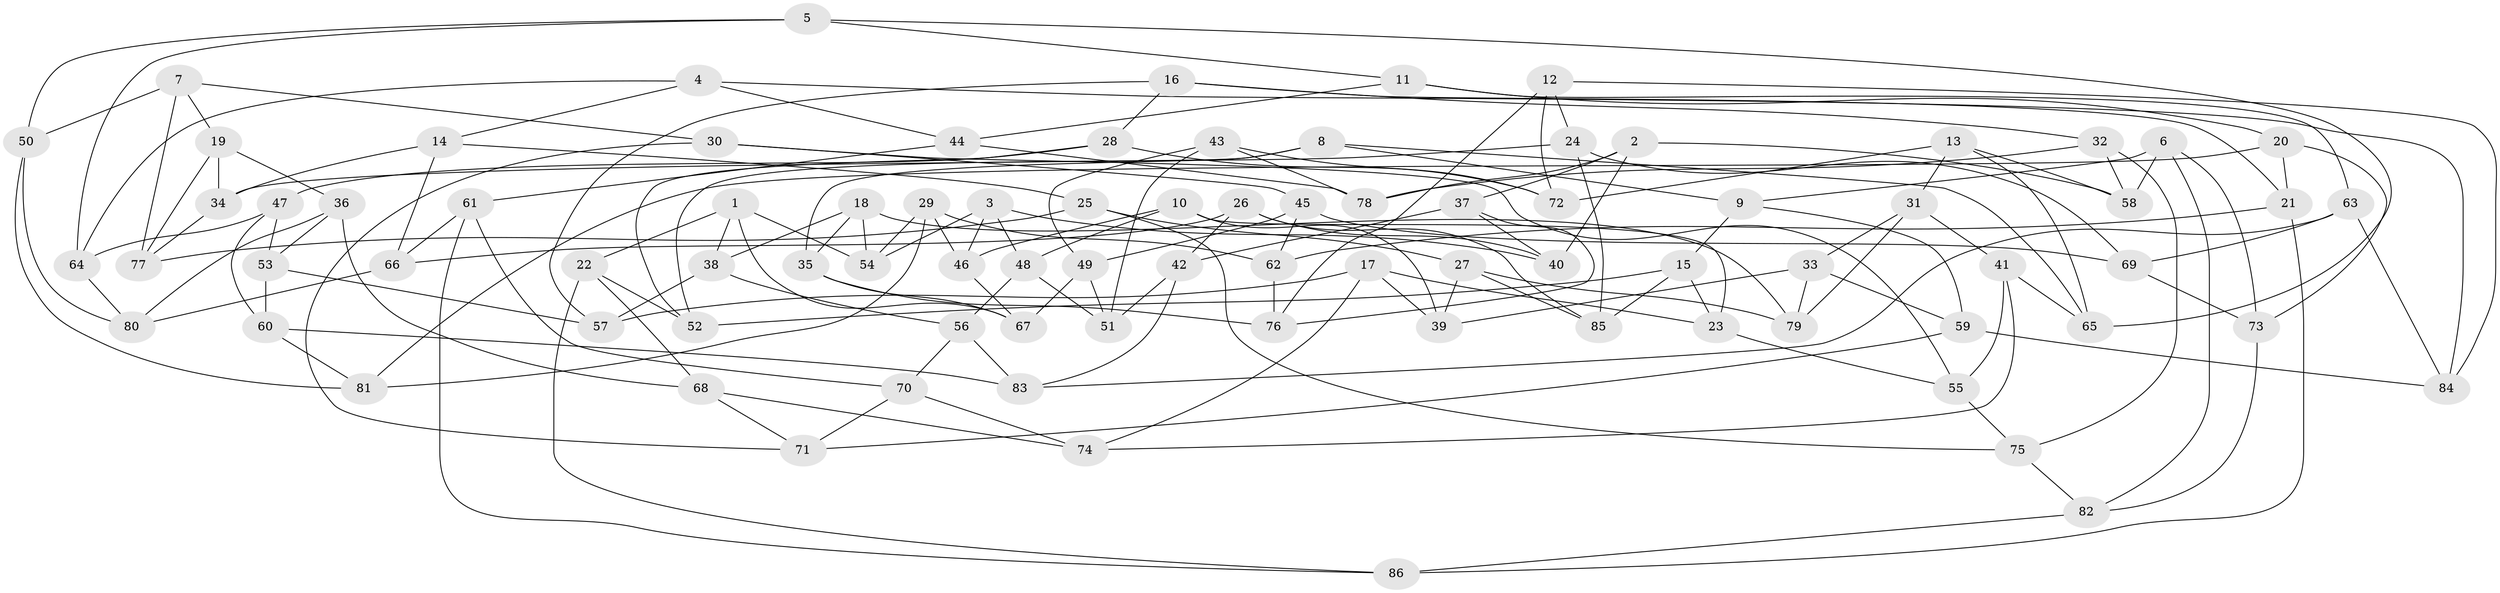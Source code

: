 // coarse degree distribution, {6: 0.49056603773584906, 5: 0.1320754716981132, 4: 0.3584905660377358, 3: 0.018867924528301886}
// Generated by graph-tools (version 1.1) at 2025/24/03/03/25 07:24:25]
// undirected, 86 vertices, 172 edges
graph export_dot {
graph [start="1"]
  node [color=gray90,style=filled];
  1;
  2;
  3;
  4;
  5;
  6;
  7;
  8;
  9;
  10;
  11;
  12;
  13;
  14;
  15;
  16;
  17;
  18;
  19;
  20;
  21;
  22;
  23;
  24;
  25;
  26;
  27;
  28;
  29;
  30;
  31;
  32;
  33;
  34;
  35;
  36;
  37;
  38;
  39;
  40;
  41;
  42;
  43;
  44;
  45;
  46;
  47;
  48;
  49;
  50;
  51;
  52;
  53;
  54;
  55;
  56;
  57;
  58;
  59;
  60;
  61;
  62;
  63;
  64;
  65;
  66;
  67;
  68;
  69;
  70;
  71;
  72;
  73;
  74;
  75;
  76;
  77;
  78;
  79;
  80;
  81;
  82;
  83;
  84;
  85;
  86;
  1 -- 67;
  1 -- 54;
  1 -- 38;
  1 -- 22;
  2 -- 37;
  2 -- 78;
  2 -- 58;
  2 -- 40;
  3 -- 54;
  3 -- 40;
  3 -- 46;
  3 -- 48;
  4 -- 84;
  4 -- 44;
  4 -- 14;
  4 -- 64;
  5 -- 50;
  5 -- 65;
  5 -- 11;
  5 -- 64;
  6 -- 73;
  6 -- 9;
  6 -- 82;
  6 -- 58;
  7 -- 50;
  7 -- 30;
  7 -- 77;
  7 -- 19;
  8 -- 52;
  8 -- 9;
  8 -- 35;
  8 -- 65;
  9 -- 15;
  9 -- 59;
  10 -- 23;
  10 -- 48;
  10 -- 46;
  10 -- 39;
  11 -- 63;
  11 -- 20;
  11 -- 44;
  12 -- 24;
  12 -- 72;
  12 -- 76;
  12 -- 84;
  13 -- 65;
  13 -- 58;
  13 -- 72;
  13 -- 31;
  14 -- 34;
  14 -- 25;
  14 -- 66;
  15 -- 85;
  15 -- 23;
  15 -- 52;
  16 -- 57;
  16 -- 32;
  16 -- 28;
  16 -- 21;
  17 -- 57;
  17 -- 23;
  17 -- 74;
  17 -- 39;
  18 -- 79;
  18 -- 54;
  18 -- 38;
  18 -- 35;
  19 -- 36;
  19 -- 34;
  19 -- 77;
  20 -- 81;
  20 -- 73;
  20 -- 21;
  21 -- 86;
  21 -- 62;
  22 -- 68;
  22 -- 86;
  22 -- 52;
  23 -- 55;
  24 -- 85;
  24 -- 69;
  24 -- 34;
  25 -- 77;
  25 -- 75;
  25 -- 27;
  26 -- 66;
  26 -- 42;
  26 -- 40;
  26 -- 85;
  27 -- 39;
  27 -- 85;
  27 -- 79;
  28 -- 52;
  28 -- 47;
  28 -- 72;
  29 -- 54;
  29 -- 62;
  29 -- 46;
  29 -- 81;
  30 -- 71;
  30 -- 45;
  30 -- 55;
  31 -- 79;
  31 -- 41;
  31 -- 33;
  32 -- 75;
  32 -- 58;
  32 -- 78;
  33 -- 59;
  33 -- 39;
  33 -- 79;
  34 -- 77;
  35 -- 67;
  35 -- 76;
  36 -- 68;
  36 -- 80;
  36 -- 53;
  37 -- 76;
  37 -- 40;
  37 -- 42;
  38 -- 56;
  38 -- 57;
  41 -- 74;
  41 -- 65;
  41 -- 55;
  42 -- 51;
  42 -- 83;
  43 -- 51;
  43 -- 49;
  43 -- 78;
  43 -- 72;
  44 -- 61;
  44 -- 78;
  45 -- 62;
  45 -- 69;
  45 -- 49;
  46 -- 67;
  47 -- 53;
  47 -- 60;
  47 -- 64;
  48 -- 56;
  48 -- 51;
  49 -- 67;
  49 -- 51;
  50 -- 81;
  50 -- 80;
  53 -- 57;
  53 -- 60;
  55 -- 75;
  56 -- 83;
  56 -- 70;
  59 -- 84;
  59 -- 71;
  60 -- 83;
  60 -- 81;
  61 -- 66;
  61 -- 70;
  61 -- 86;
  62 -- 76;
  63 -- 83;
  63 -- 84;
  63 -- 69;
  64 -- 80;
  66 -- 80;
  68 -- 71;
  68 -- 74;
  69 -- 73;
  70 -- 74;
  70 -- 71;
  73 -- 82;
  75 -- 82;
  82 -- 86;
}
